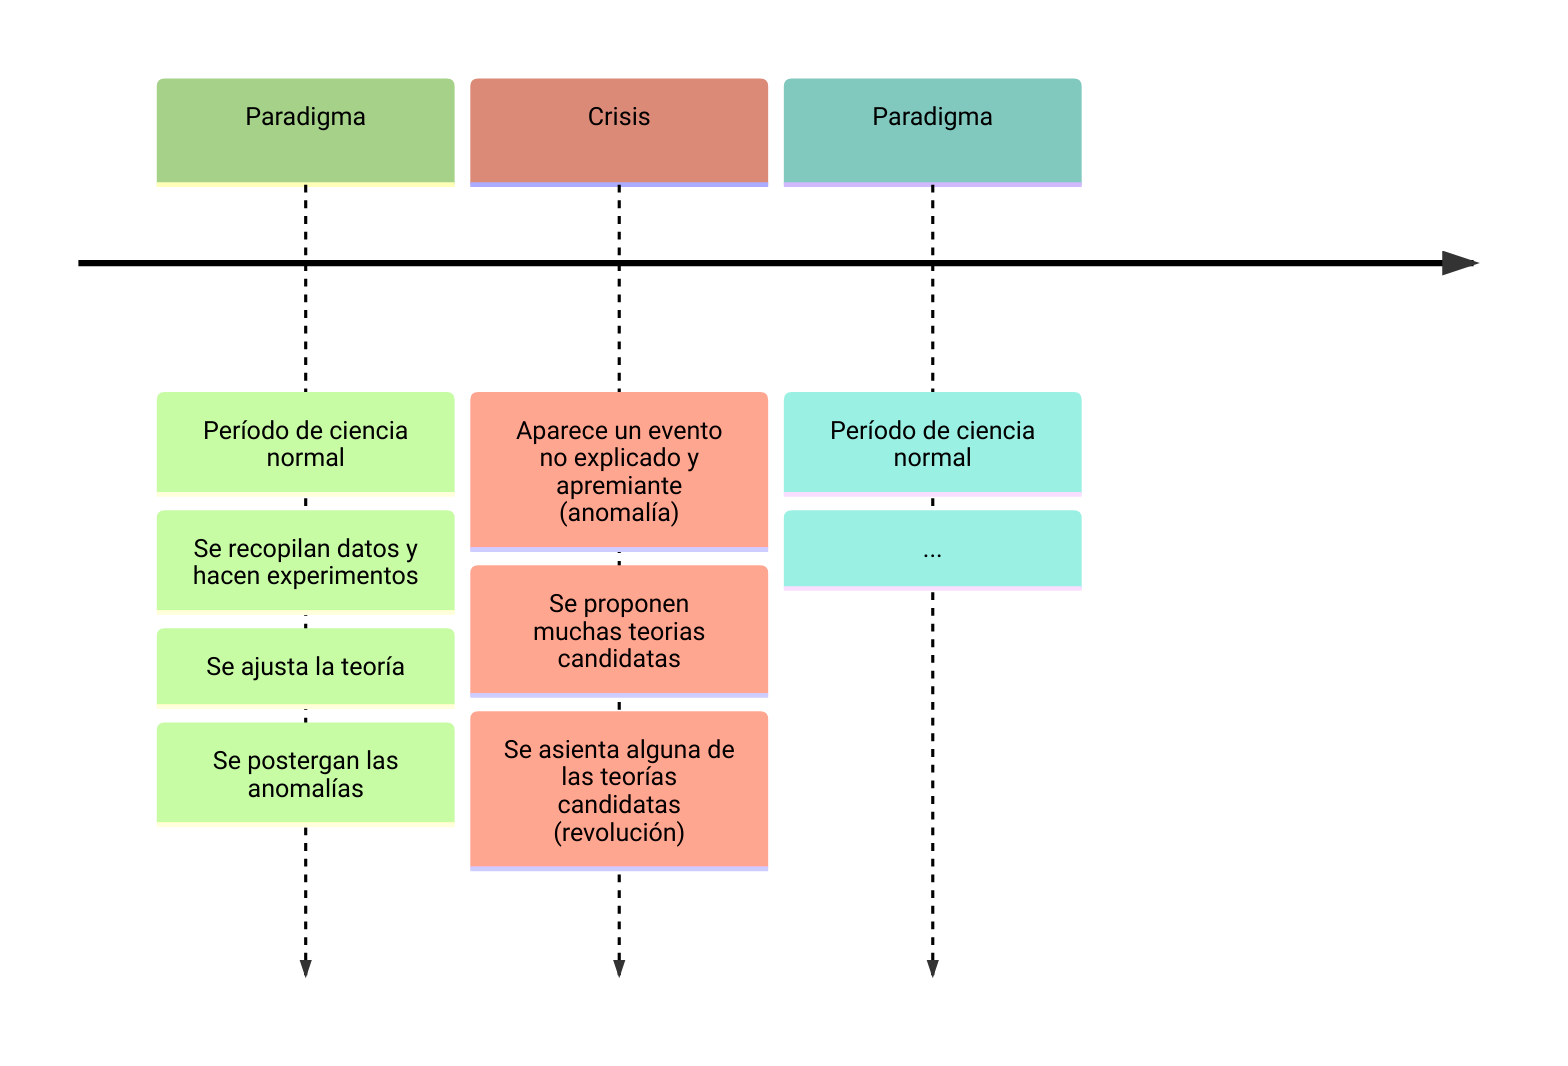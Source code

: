 %%{init: { 
'themeVariables': {
			'cScale0': '#a6d189', 'cScaleLabel0': '#000',
			'cScale1': '#dc8a78','cScaleLabel1': '#000',
			'cScale2': '#81c8be','cScaleLabel2': '#000',
			"fontFamily": "Roboto"
		} }
}%%

timeline
	Paradigma : Período de ciencia normal
				: Se recopilan datos y hacen experimentos
				: Se ajusta la teoría
				: Se postergan las anomalías
	Crisis  : Aparece un evento no explicado y apremiante (anomalía)
			: Se proponen muchas teorias candidatas
			: Se asienta alguna de las teorías candidatas (revolución)
	Paradigma : Período de ciencia normal
				: ...